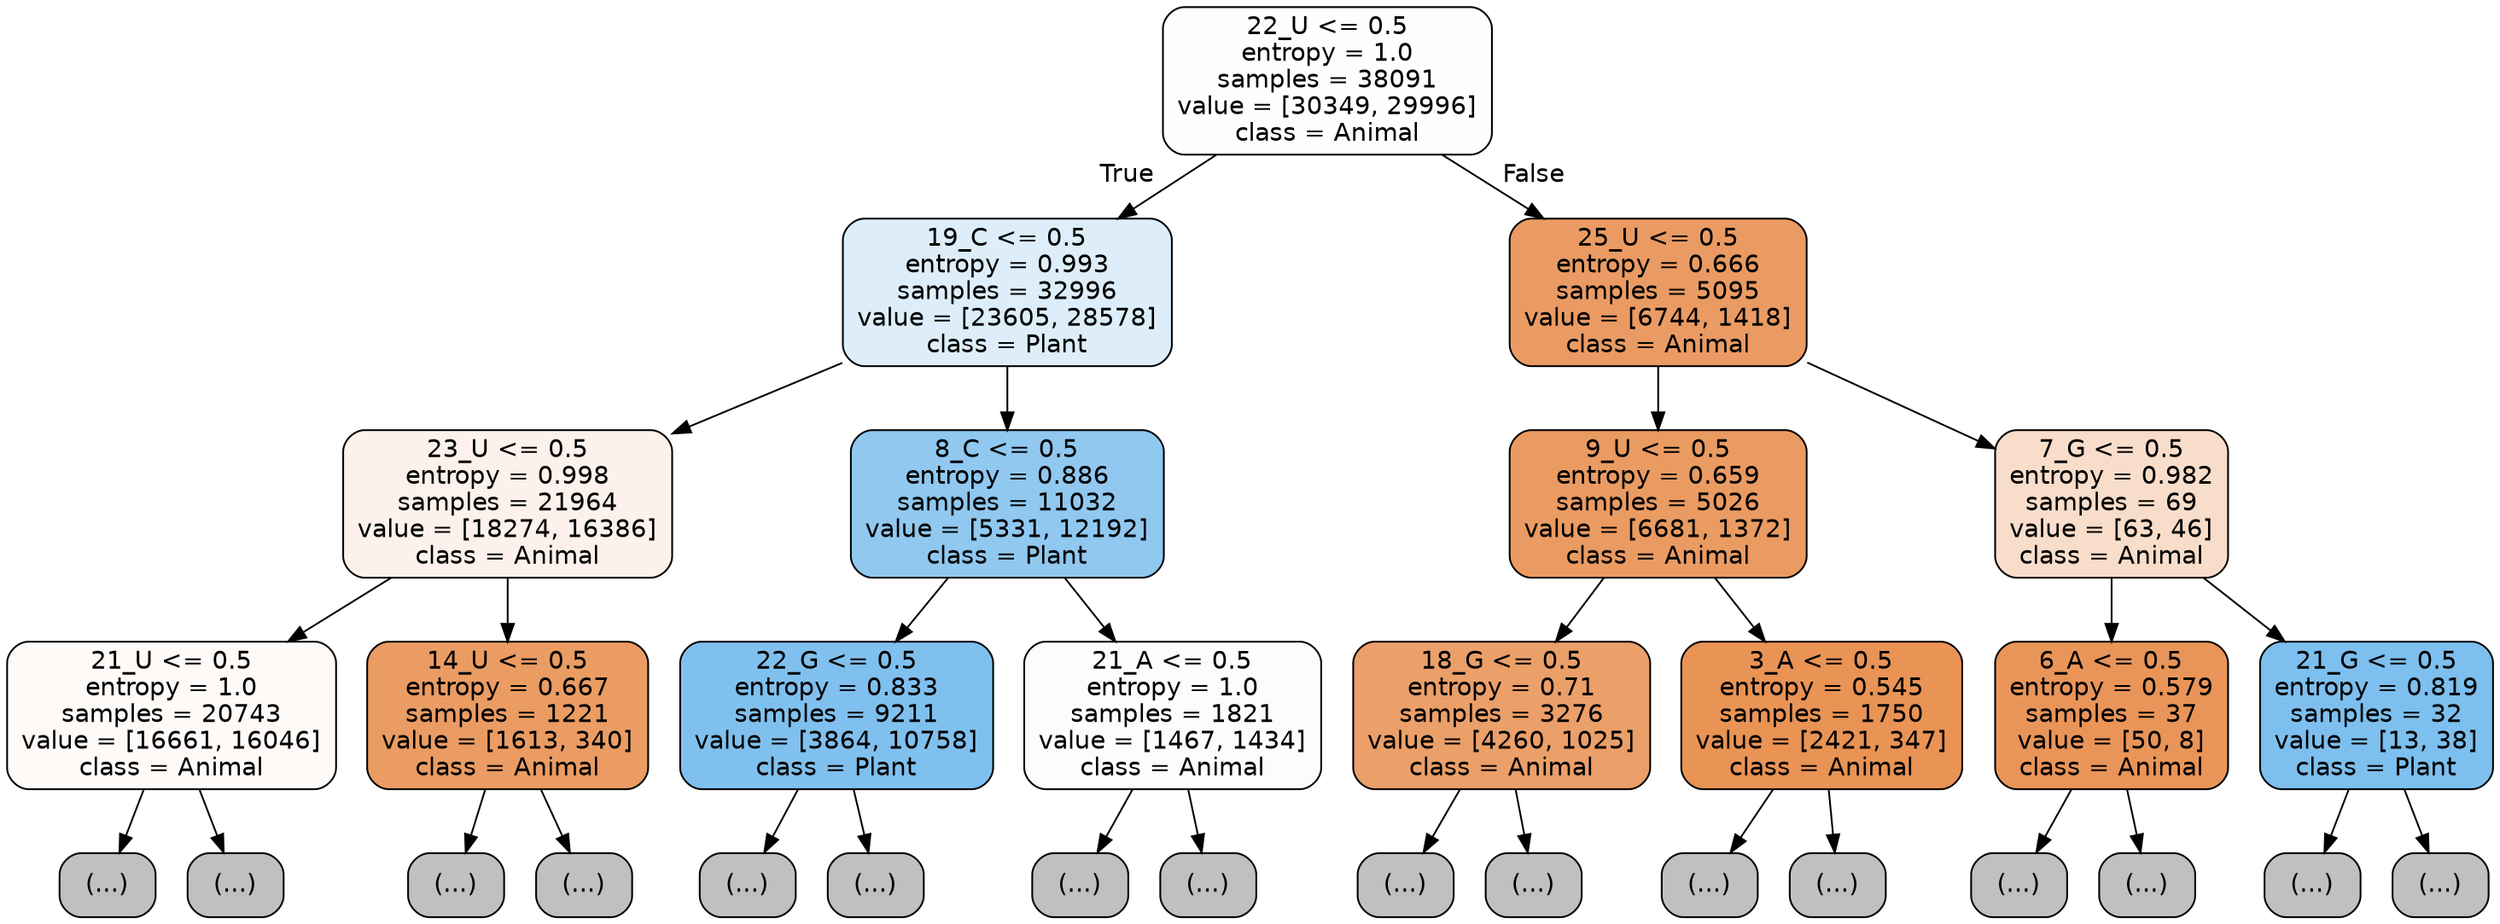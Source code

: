 digraph Tree {
node [shape=box, style="filled, rounded", color="black", fontname="helvetica"] ;
edge [fontname="helvetica"] ;
0 [label="22_U <= 0.5\nentropy = 1.0\nsamples = 38091\nvalue = [30349, 29996]\nclass = Animal", fillcolor="#fffefd"] ;
1 [label="19_C <= 0.5\nentropy = 0.993\nsamples = 32996\nvalue = [23605, 28578]\nclass = Plant", fillcolor="#ddeefa"] ;
0 -> 1 [labeldistance=2.5, labelangle=45, headlabel="True"] ;
2 [label="23_U <= 0.5\nentropy = 0.998\nsamples = 21964\nvalue = [18274, 16386]\nclass = Animal", fillcolor="#fcf2eb"] ;
1 -> 2 ;
3 [label="21_U <= 0.5\nentropy = 1.0\nsamples = 20743\nvalue = [16661, 16046]\nclass = Animal", fillcolor="#fefaf8"] ;
2 -> 3 ;
4 [label="(...)", fillcolor="#C0C0C0"] ;
3 -> 4 ;
8489 [label="(...)", fillcolor="#C0C0C0"] ;
3 -> 8489 ;
10746 [label="14_U <= 0.5\nentropy = 0.667\nsamples = 1221\nvalue = [1613, 340]\nclass = Animal", fillcolor="#ea9c63"] ;
2 -> 10746 ;
10747 [label="(...)", fillcolor="#C0C0C0"] ;
10746 -> 10747 ;
11106 [label="(...)", fillcolor="#C0C0C0"] ;
10746 -> 11106 ;
11213 [label="8_C <= 0.5\nentropy = 0.886\nsamples = 11032\nvalue = [5331, 12192]\nclass = Plant", fillcolor="#90c8f0"] ;
1 -> 11213 ;
11214 [label="22_G <= 0.5\nentropy = 0.833\nsamples = 9211\nvalue = [3864, 10758]\nclass = Plant", fillcolor="#80c0ee"] ;
11213 -> 11214 ;
11215 [label="(...)", fillcolor="#C0C0C0"] ;
11214 -> 11215 ;
13672 [label="(...)", fillcolor="#C0C0C0"] ;
11214 -> 13672 ;
14065 [label="21_A <= 0.5\nentropy = 1.0\nsamples = 1821\nvalue = [1467, 1434]\nclass = Animal", fillcolor="#fefcfb"] ;
11213 -> 14065 ;
14066 [label="(...)", fillcolor="#C0C0C0"] ;
14065 -> 14066 ;
14749 [label="(...)", fillcolor="#C0C0C0"] ;
14065 -> 14749 ;
14902 [label="25_U <= 0.5\nentropy = 0.666\nsamples = 5095\nvalue = [6744, 1418]\nclass = Animal", fillcolor="#ea9b63"] ;
0 -> 14902 [labeldistance=2.5, labelangle=-45, headlabel="False"] ;
14903 [label="9_U <= 0.5\nentropy = 0.659\nsamples = 5026\nvalue = [6681, 1372]\nclass = Animal", fillcolor="#ea9b62"] ;
14902 -> 14903 ;
14904 [label="18_G <= 0.5\nentropy = 0.71\nsamples = 3276\nvalue = [4260, 1025]\nclass = Animal", fillcolor="#eb9f69"] ;
14903 -> 14904 ;
14905 [label="(...)", fillcolor="#C0C0C0"] ;
14904 -> 14905 ;
15944 [label="(...)", fillcolor="#C0C0C0"] ;
14904 -> 15944 ;
16293 [label="3_A <= 0.5\nentropy = 0.545\nsamples = 1750\nvalue = [2421, 347]\nclass = Animal", fillcolor="#e99355"] ;
14903 -> 16293 ;
16294 [label="(...)", fillcolor="#C0C0C0"] ;
16293 -> 16294 ;
16731 [label="(...)", fillcolor="#C0C0C0"] ;
16293 -> 16731 ;
16890 [label="7_G <= 0.5\nentropy = 0.982\nsamples = 69\nvalue = [63, 46]\nclass = Animal", fillcolor="#f8ddca"] ;
14902 -> 16890 ;
16891 [label="6_A <= 0.5\nentropy = 0.579\nsamples = 37\nvalue = [50, 8]\nclass = Animal", fillcolor="#e99559"] ;
16890 -> 16891 ;
16892 [label="(...)", fillcolor="#C0C0C0"] ;
16891 -> 16892 ;
16905 [label="(...)", fillcolor="#C0C0C0"] ;
16891 -> 16905 ;
16906 [label="21_G <= 0.5\nentropy = 0.819\nsamples = 32\nvalue = [13, 38]\nclass = Plant", fillcolor="#7dbfee"] ;
16890 -> 16906 ;
16907 [label="(...)", fillcolor="#C0C0C0"] ;
16906 -> 16907 ;
16914 [label="(...)", fillcolor="#C0C0C0"] ;
16906 -> 16914 ;
}